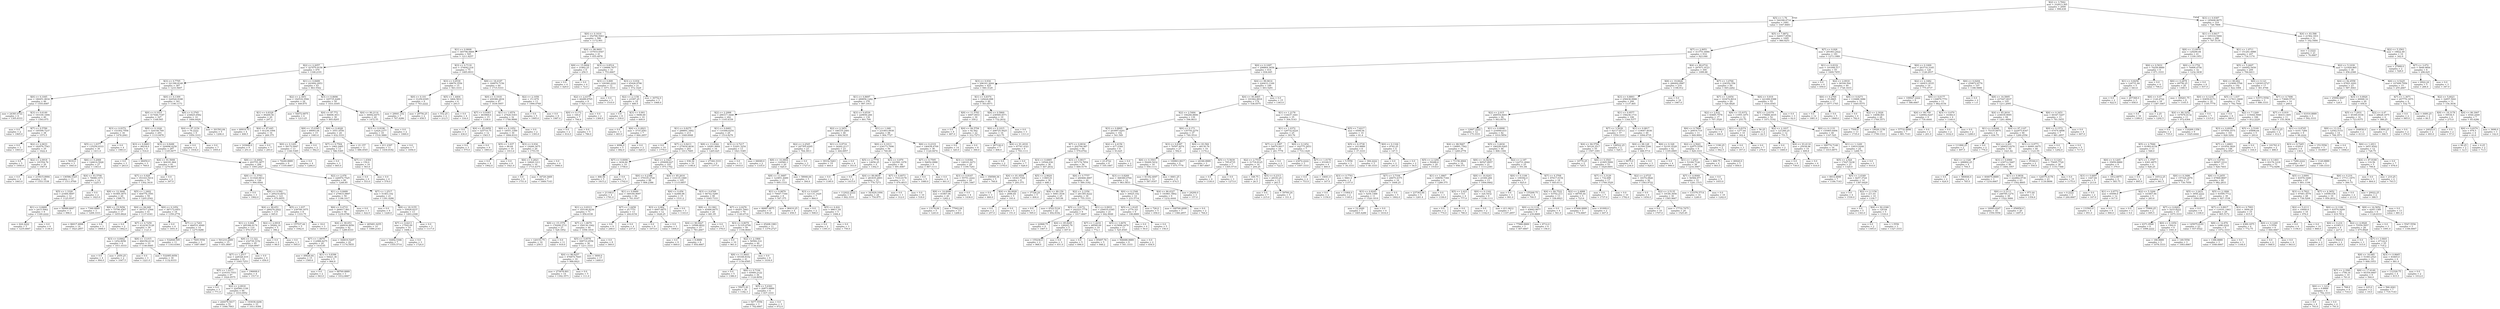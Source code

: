 digraph Tree {
node [shape=box] ;
0 [label="X[2] <= 3.7842\nmse = 332813.365\nsamples = 2000\nvalue = 996.638"] ;
1 [label="X[5] <= 1.76\nmse = 344306.0716\nsamples = 1681\nvalue = 1047.8483"] ;
0 -> 1 [labeldistance=2.5, labelangle=45, headlabel="True"] ;
2 [label="X[0] <= 0.1616\nmse = 352790.5943\nsamples = 586\nvalue = 1172.901"] ;
1 -> 2 ;
3 [label="X[1] <= 0.9008\nmse = 345796.0669\nsamples = 545\nvalue = 1211.8257"] ;
2 -> 3 ;
4 [label="X[2] <= 2.2057\nmse = 327470.9158\nsamples = 470\nvalue = 1168.2191"] ;
3 -> 4 ;
5 [label="X[3] <= 0.7795\nmse = 321390.8148\nsamples = 387\nvalue = 1233.5607"] ;
4 -> 5 ;
6 [label="X[0] <= 0.1045\nmse = 180451.8034\nsamples = 46\nvalue = 1555.6087"] ;
5 -> 6 ;
7 [label="mse = 24383.4722\nsamples = 6\nvalue = 1305.8333"] ;
6 -> 7 ;
8 [label="X[3] <= 0.6149\nmse = 193100.1694\nsamples = 40\nvalue = 1593.075"] ;
6 -> 8 ;
9 [label="mse = 0.0\nsamples = 2\nvalue = 1965.0"] ;
8 -> 9 ;
10 [label="X[7] <= 0.5789\nmse = 195599.7237\nsamples = 38\nvalue = 1573.5"] ;
8 -> 10 ;
11 [label="mse = 0.0\nsamples = 3\nvalue = 1003.0"] ;
10 -> 11 ;
12 [label="X[2] <= 2.0633\nmse = 182076.7543\nsamples = 35\nvalue = 1622.4"] ;
10 -> 12 ;
13 [label="mse = 0.0\nsamples = 5\nvalue = 1950.0"] ;
12 -> 13 ;
14 [label="X[2] <= 2.0918\nmse = 191554.76\nsamples = 30\nvalue = 1567.8"] ;
12 -> 14 ;
15 [label="mse = 0.0\nsamples = 4\nvalue = 1663.0"] ;
14 -> 15 ;
16 [label="mse = 219415.8994\nsamples = 26\nvalue = 1553.1538"] ;
14 -> 16 ;
17 [label="X[0] <= 0.1309\nmse = 324524.9188\nsamples = 341\nvalue = 1190.1173"] ;
5 -> 17 ;
18 [label="X[0] <= 0.1015\nmse = 317446.7187\nsamples = 327\nvalue = 1168.945"] ;
17 -> 18 ;
19 [label="X[3] <= 0.9372\nmse = 153302.7958\nsamples = 34\nvalue = 1478.2941"] ;
18 -> 19 ;
20 [label="X[5] <= 1.0377\nmse = 135250.9333\nsamples = 30\nvalue = 1411.0"] ;
19 -> 20 ;
21 [label="mse = 5618.0\nsamples = 3\nvalue = 1843.0"] ;
20 -> 21 ;
22 [label="X[6] <= 0.2068\nmse = 126614.5926\nsamples = 27\nvalue = 1363.0"] ;
20 -> 22 ;
23 [label="mse = 136586.5325\nsamples = 13\nvalue = 1511.0769"] ;
22 -> 23 ;
24 [label="X[4] <= 93.5706\nmse = 78088.1071\nsamples = 14\nvalue = 1225.5"] ;
22 -> 24 ;
25 [label="X[5] <= 1.3328\nmse = 21684.9097\nsamples = 12\nvalue = 1125.9167"] ;
24 -> 25 ;
26 [label="X[1] <= 0.8489\nmse = 2415.5062\nsamples = 9\nvalue = 1169.2222"] ;
25 -> 26 ;
27 [label="mse = 624.2222\nsamples = 3\nvalue = 1235.6667"] ;
26 -> 27 ;
28 [label="mse = 0.0\nsamples = 6\nvalue = 1136.0"] ;
26 -> 28 ;
29 [label="mse = 56988.6667\nsamples = 3\nvalue = 996.0"] ;
25 -> 29 ;
30 [label="mse = 0.0\nsamples = 2\nvalue = 1823.0"] ;
24 -> 30 ;
31 [label="mse = 0.0\nsamples = 4\nvalue = 1983.0"] ;
19 -> 31 ;
32 [label="X[0] <= 0.1026\nmse = 324100.769\nsamples = 293\nvalue = 1133.0478"] ;
18 -> 32 ;
33 [label="X[3] <= 0.8483\nmse = 98234.0\nsamples = 6\nvalue = 516.0"] ;
32 -> 33 ;
34 [label="mse = 0.0\nsamples = 3\nvalue = 263.0"] ;
33 -> 34 ;
35 [label="mse = 68450.0\nsamples = 3\nvalue = 769.0"] ;
33 -> 35 ;
36 [label="X[3] <= 0.9288\nmse = 320696.4258\nsamples = 287\nvalue = 1145.9477"] ;
32 -> 36 ;
37 [label="X[4] <= 91.5008\nmse = 364181.864\nsamples = 81\nvalue = 1279.9877"] ;
36 -> 37 ;
38 [label="X[7] <= 0.928\nmse = 353163.5414\nsamples = 79\nvalue = 1302.3418"] ;
37 -> 38 ;
39 [label="X[8] <= 12.3646\nmse = 91069.3875\nsamples = 20\nvalue = 1588.75"] ;
38 -> 39 ;
40 [label="mse = 7360.8889\nsamples = 3\nvalue = 1208.3333"] ;
39 -> 40 ;
41 [label="X[8] <= 15.5056\nmse = 75796.4567\nsamples = 17\nvalue = 1655.8824"] ;
39 -> 41 ;
42 [label="mse = 86017.4898\nsamples = 14\nvalue = 1623.2857"] ;
41 -> 42 ;
43 [label="mse = 0.0\nsamples = 3\nvalue = 1808.0"] ;
41 -> 43 ;
44 [label="X[5] <= 1.2402\nmse = 404776.3591\nsamples = 59\nvalue = 1205.2542"] ;
38 -> 44 ;
45 [label="X[4] <= 84.049\nmse = 397517.2564\nsamples = 41\nvalue = 1137.6341"] ;
44 -> 45 ;
46 [label="mse = 0.0\nsamples = 2\nvalue = 1462.0"] ;
45 -> 46 ;
47 [label="X[7] <= 4.7259\nmse = 412230.5128\nsamples = 39\nvalue = 1121.0"] ;
45 -> 47 ;
48 [label="X[3] <= 0.8462\nmse = 1452.8056\nsamples = 6\nvalue = 1011.8333"] ;
47 -> 48 ;
49 [label="mse = 0.0\nsamples = 4\nvalue = 994.0"] ;
48 -> 49 ;
50 [label="mse = 2450.25\nsamples = 2\nvalue = 1047.5"] ;
48 -> 50 ;
51 [label="X[8] <= 13.015\nmse = 484356.6134\nsamples = 33\nvalue = 1140.8485"] ;
47 -> 51 ;
52 [label="mse = 0.0\nsamples = 3\nvalue = 1221.0"] ;
51 -> 52 ;
53 [label="mse = 532085.6056\nsamples = 30\nvalue = 1132.8333"] ;
51 -> 53 ;
54 [label="X[0] <= 0.1052\nmse = 387172.6451\nsamples = 18\nvalue = 1359.2778"] ;
44 -> 54 ;
55 [label="mse = 0.0\nsamples = 4\nvalue = 1651.0"] ;
54 -> 55 ;
56 [label="X[7] <= 2.7263\nmse = 466531.4949\nsamples = 14\nvalue = 1275.9286"] ;
54 -> 56 ;
57 [label="mse = 532848.595\nsamples = 11\nvalue = 1163.6364"] ;
56 -> 57 ;
58 [label="mse = 7605.5556\nsamples = 3\nvalue = 1687.6667"] ;
56 -> 58 ;
59 [label="mse = 0.0\nsamples = 2\nvalue = 397.0"] ;
37 -> 59 ;
60 [label="X[8] <= 14.4062\nmse = 293755.3877\nsamples = 206\nvalue = 1093.2427"] ;
36 -> 60 ;
61 [label="X[8] <= 11.5783\nmse = 311020.9612\nsamples = 126\nvalue = 994.4444"] ;
60 -> 61 ;
62 [label="mse = 0.0\nsamples = 3\nvalue = 1962.0"] ;
61 -> 62 ;
63 [label="X[6] <= 0.582\nmse = 295216.6672\nsamples = 123\nvalue = 970.8455"] ;
61 -> 63 ;
64 [label="X[4] <= 90.653\nmse = 289276.2922\nsamples = 115\nvalue = 945.6"] ;
63 -> 64 ;
65 [label="X[1] <= 0.844\nmse = 285386.9174\nsamples = 110\nvalue = 970.5727"] ;
64 -> 65 ;
66 [label="mse = 501210.2489\nsamples = 15\nvalue = 651.8667"] ;
65 -> 66 ;
67 [label="X[8] <= 13.322\nmse = 232739.3152\nsamples = 95\nvalue = 1020.8947"] ;
65 -> 67 ;
68 [label="X[7] <= 1.2517\nmse = 228326.419\nsamples = 91\nvalue = 1045.7253"] ;
67 -> 68 ;
69 [label="X[5] <= 1.0377\nmse = 219103.7553\nsamples = 87\nvalue = 1024.0575"] ;
68 -> 69 ;
70 [label="mse = 0.0\nsamples = 3\nvalue = 771.0"] ;
69 -> 70 ;
71 [label="X[2] <= 2.0918\nmse = 224560.1338\nsamples = 84\nvalue = 1033.0952"] ;
69 -> 71 ;
72 [label="mse = 244479.5417\nsamples = 51\nvalue = 1046.7843"] ;
71 -> 72 ;
73 [label="mse = 193038.4206\nsamples = 33\nvalue = 1011.9394"] ;
71 -> 73 ;
74 [label="mse = 196608.0\nsamples = 4\nvalue = 1517.0"] ;
68 -> 74 ;
75 [label="mse = 0.0\nsamples = 4\nvalue = 456.0"] ;
67 -> 75 ;
76 [label="X[2] <= 2.0918\nmse = 59282.16\nsamples = 5\nvalue = 396.2"] ;
64 -> 76 ;
77 [label="mse = 0.0\nsamples = 2\nvalue = 98.0"] ;
76 -> 77 ;
78 [label="mse = 0.0\nsamples = 3\nvalue = 595.0"] ;
76 -> 78 ;
79 [label="X[5] <= 1.037\nmse = 239748.1875\nsamples = 8\nvalue = 1333.75"] ;
63 -> 79 ;
80 [label="mse = 157537.44\nsamples = 5\nvalue = 1042.6"] ;
79 -> 80 ;
81 [label="mse = 18.0\nsamples = 3\nvalue = 1819.0"] ;
79 -> 81 ;
82 [label="X[2] <= 2.078\nmse = 226974.7525\nsamples = 80\nvalue = 1248.85"] ;
60 -> 82 ;
83 [label="X[1] <= 0.8489\nmse = 279633.9897\nsamples = 59\nvalue = 1198.1017"] ;
82 -> 83 ;
84 [label="X[6] <= 0.4733\nmse = 260617.861\nsamples = 56\nvalue = 1239.6786"] ;
83 -> 84 ;
85 [label="X[4] <= 90.653\nmse = 248934.8056\nsamples = 42\nvalue = 1289.8333"] ;
84 -> 85 ;
86 [label="X[7] <= 1.8679\nmse = 112988.6275\nsamples = 20\nvalue = 1416.65"] ;
85 -> 86 ;
87 [label="mse = 49624.64\nsamples = 15\nvalue = 1560.6"] ;
86 -> 87 ;
88 [label="X[1] <= 0.8396\nmse = 54421.36\nsamples = 5\nvalue = 984.8"] ;
86 -> 88 ;
89 [label="mse = 0.0\nsamples = 2\nvalue = 943.0"] ;
88 -> 89 ;
90 [label="mse = 88760.8889\nsamples = 3\nvalue = 1012.6667"] ;
88 -> 90 ;
91 [label="mse = 344610.5207\nsamples = 22\nvalue = 1174.5455"] ;
85 -> 91 ;
92 [label="mse = 265481.0255\nsamples = 14\nvalue = 1089.2143"] ;
84 -> 92 ;
93 [label="mse = 0.0\nsamples = 3\nvalue = 422.0"] ;
83 -> 93 ;
94 [label="X[7] <= 1.2517\nmse = 51463.102\nsamples = 21\nvalue = 1391.4286"] ;
82 -> 94 ;
95 [label="mse = 0.0\nsamples = 8\nvalue = 1226.0"] ;
94 -> 95 ;
96 [label="X[8] <= 18.3155\nmse = 55928.0237\nsamples = 13\nvalue = 1493.2308"] ;
94 -> 96 ;
97 [label="X[7] <= 4.6213\nmse = 17502.09\nsamples = 10\nvalue = 1606.1"] ;
96 -> 97 ;
98 [label="mse = 16492.5306\nsamples = 7\nvalue = 1555.5714"] ;
97 -> 98 ;
99 [label="mse = 0.0\nsamples = 3\nvalue = 1724.0"] ;
97 -> 99 ;
100 [label="mse = 0.0\nsamples = 3\nvalue = 1117.0"] ;
96 -> 100 ;
101 [label="X[6] <= 0.3765\nmse = 234825.6582\nsamples = 14\nvalue = 1684.6429"] ;
17 -> 101 ;
102 [label="X[4] <= 87.3154\nmse = 76.2222\nsamples = 9\nvalue = 1950.3333"] ;
101 -> 102 ;
103 [label="mse = 0.0\nsamples = 2\nvalue = 1934.0"] ;
102 -> 103 ;
104 [label="mse = 0.0\nsamples = 7\nvalue = 1955.0"] ;
102 -> 104 ;
105 [label="mse = 301593.84\nsamples = 5\nvalue = 1206.4"] ;
101 -> 105 ;
106 [label="X[1] <= 0.8489\nmse = 243092.2953\nsamples = 83\nvalue = 863.5542"] ;
4 -> 106 ;
107 [label="X[2] <= 2.3451\nmse = 192518.3594\nsamples = 24\nvalue = 449.875"] ;
106 -> 107 ;
108 [label="X[1] <= 0.8328\nmse = 80269.56\nsamples = 20\nvalue = 297.2"] ;
107 -> 108 ;
109 [label="mse = 60918.75\nsamples = 4\nvalue = 408.5"] ;
108 -> 109 ;
110 [label="X[4] <= 87.645\nmse = 81236.1094\nsamples = 16\nvalue = 269.375"] ;
108 -> 110 ;
111 [label="mse = 143648.0\nsamples = 9\nvalue = 251.0"] ;
110 -> 111 ;
112 [label="mse = 0.0\nsamples = 7\nvalue = 293.0"] ;
110 -> 112 ;
113 [label="mse = 54472.6875\nsamples = 4\nvalue = 1213.25"] ;
107 -> 113 ;
114 [label="X[3] <= 0.8696\nmse = 165735.4289\nsamples = 59\nvalue = 1031.8305"] ;
106 -> 114 ;
115 [label="X[4] <= 87.772\nmse = 84608.3011\nsamples = 39\nvalue = 805.8205"] ;
114 -> 115 ;
116 [label="X[8] <= 15.0385\nmse = 89093.04\nsamples = 15\nvalue = 1083.4"] ;
115 -> 116 ;
117 [label="X[0] <= 0.1291\nmse = 58172.0947\nsamples = 13\nvalue = 1160.5385"] ;
116 -> 117 ;
118 [label="mse = 74240.8889\nsamples = 9\nvalue = 1105.6667"] ;
117 -> 118 ;
119 [label="mse = 0.0\nsamples = 4\nvalue = 1284.0"] ;
117 -> 119 ;
120 [label="mse = 0.0\nsamples = 2\nvalue = 582.0"] ;
116 -> 120 ;
121 [label="X[6] <= 0.4028\nmse = 3551.0556\nsamples = 24\nvalue = 632.3333"] ;
115 -> 121 ;
122 [label="X[7] <= 0.7504\nmse = 1962.2485\nsamples = 13\nvalue = 586.5385"] ;
121 -> 122 ;
123 [label="mse = 0.0\nsamples = 3\nvalue = 665.0"] ;
122 -> 123 ;
124 [label="X[7] <= 1.4304\nmse = 150.0\nsamples = 10\nvalue = 563.0"] ;
122 -> 124 ;
125 [label="mse = 0.0\nsamples = 6\nvalue = 553.0"] ;
124 -> 125 ;
126 [label="mse = 0.0\nsamples = 4\nvalue = 578.0"] ;
124 -> 126 ;
127 [label="mse = 21.157\nsamples = 11\nvalue = 686.4545"] ;
121 -> 127 ;
128 [label="X[4] <= 90.2114\nmse = 30092.6475\nsamples = 20\nvalue = 1472.55"] ;
114 -> 128 ;
129 [label="X[3] <= 0.9196\nmse = 12424.2377\nsamples = 18\nvalue = 1518.3889"] ;
128 -> 129 ;
130 [label="mse = 611.2397\nsamples = 11\nvalue = 1430.8182"] ;
129 -> 130 ;
131 [label="mse = 0.0\nsamples = 7\nvalue = 1656.0"] ;
129 -> 131 ;
132 [label="mse = 0.0\nsamples = 2\nvalue = 1060.0"] ;
128 -> 132 ;
133 [label="X[3] <= 0.7118\nmse = 374042.218\nsamples = 75\nvalue = 1485.0933"] ;
3 -> 133 ;
134 [label="X[3] <= 0.6539\nmse = 68676.3556\nsamples = 15\nvalue = 563.3333"] ;
133 -> 134 ;
135 [label="X[0] <= 0.101\nmse = 31250.8395\nsamples = 9\nvalue = 743.2222"] ;
134 -> 135 ;
136 [label="mse = 29041.102\nsamples = 7\nvalue = 767.4286"] ;
135 -> 136 ;
137 [label="mse = 29756.25\nsamples = 2\nvalue = 658.5"] ;
135 -> 137 ;
138 [label="X[5] <= 1.4404\nmse = 3464.5833\nsamples = 6\nvalue = 293.5"] ;
134 -> 138 ;
139 [label="mse = 552.25\nsamples = 2\nvalue = 212.5"] ;
138 -> 139 ;
140 [label="mse = 0.0\nsamples = 4\nvalue = 334.0"] ;
138 -> 140 ;
141 [label="X[8] <= 18.4187\nmse = 184870.7156\nsamples = 60\nvalue = 1715.5333"] ;
133 -> 141 ;
142 [label="X[0] <= 0.1018\nmse = 209386.2834\nsamples = 47\nvalue = 1639.5957"] ;
141 -> 142 ;
143 [label="X[7] <= 0.9383\nmse = 463969.6\nsamples = 15\nvalue = 1338.0"] ;
142 -> 143 ;
144 [label="mse = 0.0\nsamples = 3\nvalue = 436.0"] ;
143 -> 144 ;
145 [label="X[4] <= 85.0959\nmse = 325710.75\nsamples = 12\nvalue = 1563.5"] ;
143 -> 145 ;
146 [label="mse = 0.0\nsamples = 3\nvalue = 575.0"] ;
145 -> 146 ;
147 [label="mse = 0.0\nsamples = 9\nvalue = 1893.0"] ;
145 -> 147 ;
148 [label="X[1] <= 1.0574\nmse = 27426.5303\nsamples = 32\nvalue = 1780.9688"] ;
142 -> 148 ;
149 [label="X[0] <= 0.1052\nmse = 18551.3389\nsamples = 30\nvalue = 1806.8333"] ;
148 -> 149 ;
150 [label="X[5] <= 1.037\nmse = 86.64\nsamples = 10\nvalue = 1913.4"] ;
149 -> 150 ;
151 [label="mse = 0.0\nsamples = 4\nvalue = 1902.0"] ;
150 -> 151 ;
152 [label="mse = 0.0\nsamples = 6\nvalue = 1921.0"] ;
150 -> 152 ;
153 [label="X[3] <= 0.934\nmse = 19266.3475\nsamples = 20\nvalue = 1753.55"] ;
149 -> 153 ;
154 [label="X[6] <= 0.2823\nmse = 16820.1211\nsamples = 16\nvalue = 1715.4375"] ;
153 -> 154 ;
155 [label="mse = 0.0\nsamples = 9\nvalue = 1751.0"] ;
154 -> 155 ;
156 [label="mse = 34729.3469\nsamples = 7\nvalue = 1669.7143"] ;
154 -> 156 ;
157 [label="mse = 0.0\nsamples = 4\nvalue = 1906.0"] ;
153 -> 157 ;
158 [label="mse = 0.0\nsamples = 2\nvalue = 1393.0"] ;
148 -> 158 ;
159 [label="X[2] <= 2.1056\nmse = 15.1479\nsamples = 13\nvalue = 1990.0769"] ;
141 -> 159 ;
160 [label="mse = 0.0\nsamples = 5\nvalue = 1995.0"] ;
159 -> 160 ;
161 [label="mse = 0.0\nsamples = 8\nvalue = 1987.0"] ;
159 -> 161 ;
162 [label="X[4] <= 86.9691\nmse = 157910.0547\nsamples = 41\nvalue = 655.4878"] ;
2 -> 162 ;
163 [label="X[8] <= 15.9494\nmse = 31862.25\nsamples = 8\nvalue = 250.5"] ;
162 -> 163 ;
164 [label="mse = 0.0\nsamples = 4\nvalue = 429.0"] ;
163 -> 164 ;
165 [label="mse = 0.0\nsamples = 4\nvalue = 72.0"] ;
163 -> 165 ;
166 [label="X[3] <= 0.8514\nmse = 139066.7677\nsamples = 33\nvalue = 753.6667"] ;
162 -> 166 ;
167 [label="X[3] <= 0.809\nmse = 109360.2222\nsamples = 12\nvalue = 1071.3333"] ;
166 -> 167 ;
168 [label="X[2] <= 2.4375\nmse = 60289.8765\nsamples = 9\nvalue = 925.1111"] ;
167 -> 168 ;
169 [label="X[0] <= 0.172\nmse = 160.0\nsamples = 7\nvalue = 794.0"] ;
168 -> 169 ;
170 [label="mse = 0.0\nsamples = 2\nvalue = 814.0"] ;
169 -> 170 ;
171 [label="mse = 0.0\nsamples = 5\nvalue = 786.0"] ;
169 -> 171 ;
172 [label="mse = 0.0\nsamples = 2\nvalue = 1384.0"] ;
168 -> 172 ;
173 [label="mse = 0.0\nsamples = 3\nvalue = 1510.0"] ;
167 -> 173 ;
174 [label="X[3] <= 0.934\nmse = 65426.9796\nsamples = 21\nvalue = 572.1429"] ;
166 -> 174 ;
175 [label="X[2] <= 2.1156\nmse = 23397.25\nsamples = 18\nvalue = 489.5"] ;
174 -> 175 ;
176 [label="mse = 0.0\nsamples = 8\nvalue = 339.0"] ;
175 -> 176 ;
177 [label="X[3] <= 0.901\nmse = 9498.69\nsamples = 10\nvalue = 609.9"] ;
175 -> 177 ;
178 [label="mse = 0.0\nsamples = 3\nvalue = 483.0"] ;
177 -> 178 ;
179 [label="X[6] <= 0.2823\nmse = 3710.2041\nsamples = 7\nvalue = 664.2857"] ;
177 -> 179 ;
180 [label="mse = 4096.0\nsamples = 5\nvalue = 682.0"] ;
179 -> 180 ;
181 [label="mse = 0.0\nsamples = 2\nvalue = 620.0"] ;
179 -> 181 ;
182 [label="mse = 30752.0\nsamples = 3\nvalue = 1068.0"] ;
174 -> 182 ;
183 [label="X[5] <= 7.8872\nmse = 326917.8556\nsamples = 1095\nvalue = 980.9251"] ;
1 -> 183 ;
184 [label="X[7] <= 2.9051\nmse = 313751.6084\nsamples = 914\nvalue = 923.046"] ;
183 -> 184 ;
185 [label="X[0] <= 0.1097\nmse = 298864.3658\nsamples = 614\nvalue = 836.645"] ;
184 -> 185 ;
186 [label="X[3] <= 0.934\nmse = 296161.2644\nsamples = 425\nvalue = 940.3129"] ;
185 -> 186 ;
187 [label="X[1] <= 0.8697\nmse = 289856.1282\nsamples = 376\nvalue = 997.1915"] ;
186 -> 187 ;
188 [label="X[2] <= 2.2998\nmse = 290317.3448\nsamples = 242\nvalue = 1105.4339"] ;
187 -> 188 ;
189 [label="X[1] <= 0.8275\nmse = 288891.3482\nsamples = 213\nvalue = 1049.6948"] ;
188 -> 189 ;
190 [label="mse = 0.0\nsamples = 10\nvalue = 1779.0"] ;
189 -> 190 ;
191 [label="X[7] <= 0.9213\nmse = 275630.4636\nsamples = 203\nvalue = 1013.7685"] ;
189 -> 191 ;
192 [label="X[7] <= 0.6006\nmse = 3436.84\nsamples = 10\nvalue = 1758.6"] ;
191 -> 192 ;
193 [label="mse = 466.56\nsamples = 5\nvalue = 1815.2"] ;
192 -> 193 ;
194 [label="mse = 0.0\nsamples = 5\nvalue = 1702.0"] ;
192 -> 194 ;
195 [label="X[2] <= 2.1423\nmse = 259499.627\nsamples = 193\nvalue = 975.1762"] ;
191 -> 195 ;
196 [label="X[6] <= 0.2388\nmse = 379335.2726\nsamples = 88\nvalue = 808.2386"] ;
195 -> 196 ;
197 [label="mse = 21168.0\nsamples = 4\nvalue = 1781.0"] ;
196 -> 197 ;
198 [label="X[1] <= 0.8489\nmse = 349184.9097\nsamples = 84\nvalue = 761.9167"] ;
196 -> 198 ;
199 [label="X[1] <= 0.8313\nmse = 355146.8236\nsamples = 71\nvalue = 856.6338"] ;
198 -> 199 ;
200 [label="X[8] <= 15.1576\nmse = 176208.3731\nsamples = 27\nvalue = 528.1852"] ;
199 -> 200 ;
201 [label="mse = 120153.75\nsamples = 16\nvalue = 259.5"] ;
200 -> 201 ;
202 [label="mse = 0.0\nsamples = 11\nvalue = 919.0"] ;
200 -> 202 ;
203 [label="X[7] <= 1.8679\nmse = 358130.1942\nsamples = 44\nvalue = 1058.1818"] ;
199 -> 203 ;
204 [label="X[5] <= 5.8578\nmse = 308710.0556\nsamples = 36\nvalue = 1211.3333"] ;
203 -> 204 ;
205 [label="X[4] <= 86.6257\nmse = 476874.7645\nsamples = 19\nvalue = 988.8421"] ;
204 -> 205 ;
206 [label="mse = 273678.801\nsamples = 14\nvalue = 1302.3571"] ;
205 -> 206 ;
207 [label="mse = 0.0\nsamples = 5\nvalue = 111.0"] ;
205 -> 207 ;
208 [label="mse = 3600.0\nsamples = 17\nvalue = 1460.0"] ;
204 -> 208 ;
209 [label="mse = 0.0\nsamples = 8\nvalue = 369.0"] ;
203 -> 209 ;
210 [label="X[7] <= 1.6458\nmse = 25.7751\nsamples = 13\nvalue = 244.6154"] ;
198 -> 210 ;
211 [label="mse = 0.0\nsamples = 9\nvalue = 248.0"] ;
210 -> 211 ;
212 [label="mse = 0.0\nsamples = 4\nvalue = 237.0"] ;
210 -> 212 ;
213 [label="X[4] <= 85.2616\nmse = 116135.1069\nsamples = 105\nvalue = 1115.0857"] ;
195 -> 213 ;
214 [label="X[6] <= 0.456\nmse = 42480.96\nsamples = 15\nvalue = 1531.2"] ;
213 -> 214 ;
215 [label="X[3] <= 0.802\nmse = 6007.6875\nsamples = 12\nvalue = 1628.25"] ;
214 -> 215 ;
216 [label="mse = 0.0\nsamples = 9\nvalue = 1673.0"] ;
215 -> 216 ;
217 [label="mse = 0.0\nsamples = 3\nvalue = 1494.0"] ;
215 -> 217 ;
218 [label="mse = 0.0\nsamples = 3\nvalue = 1143.0"] ;
214 -> 218 ;
219 [label="X[3] <= 0.6769\nmse = 94742.5289\nsamples = 90\nvalue = 1045.7333"] ;
213 -> 219 ;
220 [label="X[8] <= 19.1961\nmse = 45486.8475\nsamples = 20\nvalue = 681.95"] ;
219 -> 220 ;
221 [label="X[4] <= 90.0427\nmse = 19588.8622\nsamples = 15\nvalue = 783.2667"] ;
220 -> 221 ;
222 [label="mse = 0.0\nsamples = 9\nvalue = 669.0"] ;
221 -> 222 ;
223 [label="mse = 8.8889\nsamples = 6\nvalue = 954.6667"] ;
221 -> 223 ;
224 [label="mse = 0.0\nsamples = 5\nvalue = 378.0"] ;
220 -> 224 ;
225 [label="X[7] <= 2.0276\nmse = 60201.5063\nsamples = 70\nvalue = 1149.6714"] ;
219 -> 225 ;
226 [label="X[3] <= 0.8079\nmse = 51335.8799\nsamples = 59\nvalue = 1106.8644"] ;
225 -> 226 ;
227 [label="mse = 0.0\nsamples = 10\nvalue = 961.0"] ;
226 -> 227 ;
228 [label="X[2] <= 2.1866\nmse = 56584.314\nsamples = 49\nvalue = 1136.6327"] ;
226 -> 228 ;
229 [label="X[8] <= 11.8443\nmse = 65168.8102\nsamples = 41\nvalue = 1156.6585"] ;
228 -> 229 ;
230 [label="mse = 0.0\nsamples = 5\nvalue = 1386.0"] ;
229 -> 230 ;
231 [label="X[6] <= 0.7194\nmse = 65900.2122\nsamples = 36\nvalue = 1124.8056"] ;
229 -> 231 ;
232 [label="mse = 55071.81\nsamples = 30\nvalue = 1182.3"] ;
231 -> 232 ;
233 [label="X[5] <= 5.4361\nmse = 20873.8889\nsamples = 6\nvalue = 837.3333"] ;
231 -> 233 ;
234 [label="mse = 5477.5556\nsamples = 3\nvalue = 702.6667"] ;
233 -> 234 ;
235 [label="mse = 0.0\nsamples = 3\nvalue = 972.0"] ;
233 -> 235 ;
236 [label="mse = 0.0\nsamples = 8\nvalue = 1034.0"] ;
228 -> 236 ;
237 [label="mse = 45208.1983\nsamples = 11\nvalue = 1379.2727"] ;
225 -> 237 ;
238 [label="X[1] <= 0.8483\nmse = 110368.6254\nsamples = 29\nvalue = 1514.8276"] ;
188 -> 238 ;
239 [label="X[8] <= 13.0342\nmse = 18281.9844\nsamples = 16\nvalue = 1265.625"] ;
238 -> 239 ;
240 [label="mse = 936.36\nsamples = 10\nvalue = 1198.8"] ;
239 -> 240 ;
241 [label="mse = 27344.3333\nsamples = 6\nvalue = 1377.0"] ;
239 -> 241 ;
242 [label="X[3] <= 0.7217\nmse = 53201.3254\nsamples = 13\nvalue = 1821.5385"] ;
238 -> 242 ;
243 [label="mse = 0.0\nsamples = 11\nvalue = 1910.0"] ;
242 -> 243 ;
244 [label="mse = 66049.0\nsamples = 2\nvalue = 1335.0"] ;
242 -> 244 ;
245 [label="X[3] <= 0.6539\nmse = 229650.266\nsamples = 134\nvalue = 801.709"] ;
187 -> 245 ;
246 [label="X[2] <= 2.3451\nmse = 166335.2481\nsamples = 46\nvalue = 604.5435"] ;
245 -> 246 ;
247 [label="X[2] <= 2.2545\nmse = 247305.6295\nsamples = 23\nvalue = 764.3913"] ;
246 -> 247 ;
248 [label="X[8] <= 16.0804\nmse = 124560.3\nsamples = 20\nvalue = 620.0"] ;
247 -> 248 ;
249 [label="X[8] <= 11.9487\nmse = 123851.4489\nsamples = 15\nvalue = 695.1333"] ;
248 -> 249 ;
250 [label="X[1] <= 0.9879\nmse = 79447.7344\nsamples = 8\nvalue = 547.375"] ;
249 -> 250 ;
251 [label="mse = 46687.6875\nsamples = 4\nvalue = 636.25"] ;
250 -> 251 ;
252 [label="mse = 96410.25\nsamples = 4\nvalue = 458.5"] ;
250 -> 252 ;
253 [label="X[3] <= 0.6297\nmse = 121131.1429\nsamples = 7\nvalue = 864.0"] ;
249 -> 253 ;
254 [label="mse = 0.0\nsamples = 2\nvalue = 508.0"] ;
253 -> 254 ;
255 [label="X[5] <= 4.422\nmse = 98611.44\nsamples = 5\nvalue = 1006.4"] ;
253 -> 255 ;
256 [label="mse = 0.0\nsamples = 2\nvalue = 1391.0"] ;
255 -> 256 ;
257 [label="mse = 0.0\nsamples = 3\nvalue = 750.0"] ;
255 -> 257 ;
258 [label="mse = 58946.64\nsamples = 5\nvalue = 394.6"] ;
248 -> 258 ;
259 [label="mse = 0.0\nsamples = 3\nvalue = 1727.0"] ;
247 -> 259 ;
260 [label="X[1] <= 0.9716\nmse = 34262.2117\nsamples = 23\nvalue = 444.6957"] ;
246 -> 260 ;
261 [label="mse = 39332.5263\nsamples = 19\nvalue = 464.0"] ;
260 -> 261 ;
262 [label="mse = 0.0\nsamples = 4\nvalue = 353.0"] ;
260 -> 262 ;
263 [label="X[1] <= 1.048\nmse = 231803.9938\nsamples = 88\nvalue = 904.7727"] ;
245 -> 263 ;
264 [label="X[0] <= 0.1013\nmse = 234173.7696\nsamples = 50\nvalue = 740.48"] ;
263 -> 264 ;
265 [label="X[5] <= 2.7778\nmse = 12656.25\nsamples = 4\nvalue = 1302.5"] ;
264 -> 265 ;
266 [label="mse = 0.0\nsamples = 2\nvalue = 1190.0"] ;
265 -> 266 ;
267 [label="mse = 0.0\nsamples = 2\nvalue = 1415.0"] ;
265 -> 267 ;
268 [label="X[3] <= 0.879\nmse = 223581.1078\nsamples = 46\nvalue = 691.6087"] ;
264 -> 268 ;
269 [label="X[4] <= 89.9839\nmse = 281835.2893\nsamples = 33\nvalue = 778.7273"] ;
268 -> 269 ;
270 [label="mse = 112022.2222\nsamples = 9\nvalue = 842.3333"] ;
269 -> 270 ;
271 [label="mse = 343429.1094\nsamples = 24\nvalue = 754.875"] ;
269 -> 271 ;
272 [label="X[7] <= 0.6073\nmse = 7533.0178\nsamples = 13\nvalue = 470.4615"] ;
268 -> 272 ;
273 [label="mse = 0.0\nsamples = 3\nvalue = 312.0"] ;
272 -> 273 ;
274 [label="mse = 0.0\nsamples = 10\nvalue = 518.0"] ;
272 -> 274 ;
275 [label="X[6] <= 0.2319\nmse = 146438.4709\nsamples = 38\nvalue = 1120.9474"] ;
263 -> 275 ;
276 [label="X[7] <= 0.7595\nmse = 56652.0988\nsamples = 9\nvalue = 867.1111"] ;
275 -> 276 ;
277 [label="mse = 0.0\nsamples = 5\nvalue = 1080.0"] ;
276 -> 277 ;
278 [label="mse = 0.0\nsamples = 4\nvalue = 601.0"] ;
276 -> 278 ;
279 [label="X[3] <= 0.8384\nmse = 148101.0273\nsamples = 29\nvalue = 1199.7241"] ;
275 -> 279 ;
280 [label="X[3] <= 0.8167\nmse = 55751.2222\nsamples = 24\nvalue = 1291.1667"] ;
279 -> 280 ;
281 [label="X[8] <= 14.0006\nmse = 61867.06\nsamples = 20\nvalue = 1262.2"] ;
280 -> 281 ;
282 [label="mse = 13179.04\nsamples = 5\nvalue = 1243.6"] ;
281 -> 282 ;
283 [label="mse = 77942.64\nsamples = 15\nvalue = 1268.4"] ;
281 -> 283 ;
284 [label="mse = 0.0\nsamples = 4\nvalue = 1436.0"] ;
280 -> 284 ;
285 [label="mse = 358589.36\nsamples = 5\nvalue = 760.8"] ;
279 -> 285 ;
286 [label="X[1] <= 0.8374\nmse = 129224.898\nsamples = 49\nvalue = 503.8571"] ;
186 -> 286 ;
287 [label="X[8] <= 11.5783\nmse = 6007.0933\nsamples = 30\nvalue = 359.2"] ;
286 -> 287 ;
288 [label="mse = 0.0\nsamples = 8\nvalue = 487.0"] ;
287 -> 288 ;
289 [label="X[4] <= 84.5794\nmse = 92.562\nsamples = 22\nvalue = 312.7273"] ;
287 -> 289 ;
290 [label="mse = 0.0\nsamples = 14\nvalue = 320.0"] ;
289 -> 290 ;
291 [label="mse = 0.0\nsamples = 8\nvalue = 300.0"] ;
289 -> 291 ;
292 [label="X[6] <= 0.5869\nmse = 238569.4571\nsamples = 19\nvalue = 732.2632"] ;
286 -> 292 ;
293 [label="X[0] <= 0.1015\nmse = 208725.5625\nsamples = 16\nvalue = 623.75"] ;
292 -> 293 ;
294 [label="mse = 267126.0\nsamples = 7\nvalue = 406.0"] ;
293 -> 294 ;
295 [label="X[4] <= 91.2018\nmse = 97741.4321\nsamples = 9\nvalue = 793.1111"] ;
293 -> 295 ;
296 [label="mse = 0.0\nsamples = 2\nvalue = 1378.0"] ;
295 -> 296 ;
297 [label="mse = 0.0\nsamples = 7\nvalue = 626.0"] ;
295 -> 297 ;
298 [label="mse = 0.0\nsamples = 3\nvalue = 1311.0"] ;
292 -> 298 ;
299 [label="X[4] <= 99.9614\nmse = 226433.1169\nsamples = 189\nvalue = 603.5291"] ;
185 -> 299 ;
300 [label="X[4] <= 90.4465\nmse = 191942.8818\nsamples = 174\nvalue = 538.0575"] ;
299 -> 300 ;
301 [label="X[2] <= 2.5484\nmse = 194266.8806\nsamples = 139\nvalue = 596.8633"] ;
300 -> 301 ;
302 [label="X[3] <= 0.8805\nmse = 203997.6201\nsamples = 102\nvalue = 541.549"] ;
301 -> 302 ;
303 [label="X[7] <= 0.8034\nmse = 202794.987\nsamples = 94\nvalue = 579.6702"] ;
302 -> 303 ;
304 [label="X[3] <= 0.6885\nmse = 19544.036\nsamples = 38\nvalue = 447.2632"] ;
303 -> 304 ;
305 [label="X[4] <= 81.9554\nmse = 18343.7344\nsamples = 8\nvalue = 293.375"] ;
304 -> 305 ;
306 [label="mse = 0.0\nsamples = 3\nvalue = 460.0"] ;
305 -> 306 ;
307 [label="X[4] <= 84.0028\nmse = 2696.64\nsamples = 5\nvalue = 193.4"] ;
305 -> 307 ;
308 [label="mse = 0.0\nsamples = 2\nvalue = 257.0"] ;
307 -> 308 ;
309 [label="mse = 0.0\nsamples = 3\nvalue = 151.0"] ;
307 -> 309 ;
310 [label="X[5] <= 2.9024\nmse = 11865.01\nsamples = 30\nvalue = 488.3"] ;
304 -> 310 ;
311 [label="mse = 37326.24\nsamples = 5\nvalue = 404.4"] ;
310 -> 311 ;
312 [label="X[4] <= 89.159\nmse = 5083.3536\nsamples = 25\nvalue = 505.08"] ;
310 -> 312 ;
313 [label="mse = 8.0\nsamples = 3\nvalue = 595.0"] ;
312 -> 313 ;
314 [label="mse = 4522.5124\nsamples = 22\nvalue = 492.8182"] ;
312 -> 314 ;
315 [label="X[3] <= 0.8017\nmse = 307174.7854\nsamples = 56\nvalue = 669.5179"] ;
303 -> 315 ;
316 [label="X[6] <= 0.7757\nmse = 260466.4897\nsamples = 44\nvalue = 589.3182"] ;
315 -> 316 ;
317 [label="X[2] <= 2.3356\nmse = 281385.4222\nsamples = 30\nvalue = 755.3333"] ;
316 -> 317 ;
318 [label="X[5] <= 3.9172\nmse = 242223.7778\nsamples = 9\nvalue = 1017.6667"] ;
317 -> 318 ;
319 [label="mse = 22968.75\nsamples = 4\nvalue = 1467.5"] ;
318 -> 319 ;
320 [label="X[4] <= 85.8245\nmse = 126243.76\nsamples = 5\nvalue = 657.8"] ;
318 -> 320 ;
321 [label="mse = 155236.0\nsamples = 2\nvalue = 968.0"] ;
320 -> 321 ;
322 [label="mse = 0.0\nsamples = 3\nvalue = 451.0"] ;
320 -> 322 ;
323 [label="X[1] <= 0.9933\nmse = 256035.0385\nsamples = 21\nvalue = 642.9048"] ;
317 -> 323 ;
324 [label="X[7] <= 1.2216\nmse = 48540.09\nsamples = 10\nvalue = 772.1"] ;
323 -> 324 ;
325 [label="mse = 0.0\nsamples = 5\nvalue = 696.0"] ;
324 -> 325 ;
326 [label="mse = 85497.76\nsamples = 5\nvalue = 848.2"] ;
324 -> 326 ;
327 [label="X[5] <= 3.4676\nmse = 415698.2479\nsamples = 11\nvalue = 525.4545"] ;
323 -> 327 ;
328 [label="mse = 506688.8889\nsamples = 9\nvalue = 541.3333"] ;
327 -> 328 ;
329 [label="mse = 0.0\nsamples = 2\nvalue = 454.0"] ;
327 -> 329 ;
330 [label="X[0] <= 0.1548\nmse = 30025.102\nsamples = 14\nvalue = 233.5714"] ;
316 -> 330 ;
331 [label="X[5] <= 1.9145\nmse = 2774.321\nsamples = 9\nvalue = 108.8889"] ;
330 -> 331 ;
332 [label="mse = 0.0\nsamples = 4\nvalue = 50.0"] ;
331 -> 332 ;
333 [label="mse = 0.0\nsamples = 5\nvalue = 156.0"] ;
331 -> 333 ;
334 [label="mse = 726.0\nsamples = 5\nvalue = 458.0"] ;
330 -> 334 ;
335 [label="X[3] <= 0.8269\nmse = 368380.0764\nsamples = 12\nvalue = 963.5833"] ;
315 -> 335 ;
336 [label="X[4] <= 86.4327\nmse = 193961.5802\nsamples = 9\nvalue = 1232.4444"] ;
335 -> 336 ;
337 [label="mse = 168768.4898\nsamples = 7\nvalue = 1366.2857"] ;
336 -> 337 ;
338 [label="mse = 0.0\nsamples = 2\nvalue = 764.0"] ;
336 -> 338 ;
339 [label="mse = 24200.0\nsamples = 3\nvalue = 157.0"] ;
335 -> 339 ;
340 [label="X[2] <= 2.4156\nmse = 417.2344\nsamples = 8\nvalue = 93.625"] ;
302 -> 340 ;
341 [label="mse = 23.4722\nsamples = 6\nvalue = 105.1667"] ;
340 -> 341 ;
342 [label="mse = 0.0\nsamples = 2\nvalue = 59.0"] ;
340 -> 342 ;
343 [label="X[0] <= 0.173\nmse = 135754.2279\nsamples = 37\nvalue = 749.3514"] ;
301 -> 343 ;
344 [label="X[3] <= 0.8387\nmse = 76597.4074\nsamples = 27\nvalue = 592.0"] ;
343 -> 344 ;
345 [label="X[6] <= 0.3503\nmse = 59200.5432\nsamples = 18\nvalue = 550.1111"] ;
344 -> 345 ;
346 [label="mse = 81182.4097\nsamples = 12\nvalue = 587.9167"] ;
345 -> 346 ;
347 [label="mse = 6661.25\nsamples = 6\nvalue = 474.5"] ;
345 -> 347 ;
348 [label="mse = 100863.0617\nsamples = 9\nvalue = 675.7778"] ;
344 -> 348 ;
349 [label="X[4] <= 83.584\nmse = 48130.76\nsamples = 10\nvalue = 1174.2"] ;
343 -> 349 ;
350 [label="mse = 24346.8889\nsamples = 3\nvalue = 867.6667"] ;
349 -> 350 ;
351 [label="X[5] <= 5.5639\nmse = 795.6735\nsamples = 7\nvalue = 1305.5714"] ;
349 -> 351 ;
352 [label="mse = 0.0\nsamples = 4\nvalue = 1330.0"] ;
351 -> 352 ;
353 [label="mse = 0.0\nsamples = 3\nvalue = 1273.0"] ;
351 -> 353 ;
354 [label="X[1] <= 1.2178\nmse = 114437.1641\nsamples = 35\nvalue = 304.5143"] ;
300 -> 354 ;
355 [label="X[1] <= 1.0372\nmse = 129732.0224\nsamples = 25\nvalue = 393.76"] ;
354 -> 355 ;
356 [label="X[7] <= 2.3397\nmse = 54670.0617\nsamples = 18\nvalue = 261.7778"] ;
355 -> 356 ;
357 [label="X[2] <= 2.7519\nmse = 31718.8125\nsamples = 16\nvalue = 204.25"] ;
356 -> 357 ;
358 [label="mse = 168.75\nsamples = 4\nvalue = 26.5"] ;
357 -> 358 ;
359 [label="X[5] <= 6.2313\nmse = 28193.25\nsamples = 12\nvalue = 263.5"] ;
357 -> 359 ;
360 [label="mse = 0.0\nsamples = 7\nvalue = 215.0"] ;
359 -> 360 ;
361 [label="mse = 59760.24\nsamples = 5\nvalue = 331.4"] ;
359 -> 361 ;
362 [label="mse = 0.0\nsamples = 2\nvalue = 722.0"] ;
356 -> 362 ;
363 [label="X[0] <= 0.1452\nmse = 162775.2653\nsamples = 7\nvalue = 733.1429"] ;
355 -> 363 ;
364 [label="mse = 23472.2222\nsamples = 3\nvalue = 1097.3333"] ;
363 -> 364 ;
365 [label="X[7] <= 1.0178\nmse = 93169.5\nsamples = 4\nvalue = 460.0"] ;
363 -> 365 ;
366 [label="mse = 0.0\nsamples = 2\nvalue = 753.0"] ;
365 -> 366 ;
367 [label="mse = 14641.0\nsamples = 2\nvalue = 167.0"] ;
365 -> 367 ;
368 [label="X[5] <= 7.6217\nmse = 6508.04\nsamples = 10\nvalue = 81.4"] ;
354 -> 368 ;
369 [label="X[5] <= 6.3738\nmse = 163.8889\nsamples = 6\nvalue = 37.3333"] ;
368 -> 369 ;
370 [label="mse = 5.5556\nsamples = 3\nvalue = 34.3333"] ;
369 -> 370 ;
371 [label="mse = 304.2222\nsamples = 3\nvalue = 40.3333"] ;
369 -> 371 ;
372 [label="X[0] <= 0.1164\nmse = 8742.25\nsamples = 4\nvalue = 147.5"] ;
368 -> 372 ;
373 [label="mse = 0.0\nsamples = 2\nvalue = 241.0"] ;
372 -> 373 ;
374 [label="mse = 0.0\nsamples = 2\nvalue = 54.0"] ;
372 -> 374 ;
375 [label="mse = 0.0\nsamples = 15\nvalue = 1363.0"] ;
299 -> 375 ;
376 [label="X[4] <= 89.6732\nmse = 297671.9123\nsamples = 300\nvalue = 1099.88"] ;
184 -> 376 ;
377 [label="X[8] <= 19.8426\nmse = 286492.0987\nsamples = 216\nvalue = 1198.912"] ;
376 -> 377 ;
378 [label="X[3] <= 0.8893\nmse = 258438.9988\nsamples = 200\nvalue = 1137.465"] ;
377 -> 378 ;
379 [label="X[2] <= 2.015\nmse = 268554.8493\nsamples = 94\nvalue = 903.9574"] ;
378 -> 379 ;
380 [label="mse = 12667.2222\nsamples = 12\nvalue = 175.3333"] ;
379 -> 380 ;
381 [label="X[1] <= 0.8998\nmse = 216940.633\nsamples = 82\nvalue = 1010.5854"] ;
379 -> 381 ;
382 [label="X[4] <= 88.5667\nmse = 136891.7562\nsamples = 36\nvalue = 1269.2778"] ;
381 -> 382 ;
383 [label="X[5] <= 2.1294\nmse = 50288.8\nsamples = 20\nvalue = 1518.0"] ;
382 -> 383 ;
384 [label="X[3] <= 0.7761\nmse = 5841.0\nsamples = 4\nvalue = 1157.0"] ;
383 -> 384 ;
385 [label="mse = 0.0\nsamples = 2\nvalue = 1154.0"] ;
384 -> 385 ;
386 [label="mse = 11664.0\nsamples = 2\nvalue = 1160.0"] ;
384 -> 386 ;
387 [label="X[7] <= 3.7104\nmse = 20675.4375\nsamples = 16\nvalue = 1608.25"] ;
383 -> 387 ;
388 [label="X[3] <= 0.8245\nmse = 5254.1488\nsamples = 11\nvalue = 1520.1818"] ;
387 -> 388 ;
389 [label="mse = 12.2449\nsamples = 7\nvalue = 1465.4286"] ;
388 -> 389 ;
390 [label="mse = 0.0\nsamples = 4\nvalue = 1616.0"] ;
388 -> 390 ;
391 [label="mse = 0.0\nsamples = 5\nvalue = 1802.0"] ;
387 -> 391 ;
392 [label="mse = 71156.4844\nsamples = 16\nvalue = 958.375"] ;
382 -> 392 ;
393 [label="X[5] <= 3.2634\nmse = 186226.0265\nsamples = 46\nvalue = 808.1304"] ;
381 -> 393 ;
394 [label="X[8] <= 14.9234\nmse = 90527.8957\nsamples = 21\nvalue = 1113.2381"] ;
393 -> 394 ;
395 [label="X[1] <= 1.0867\nmse = 149656.7344\nsamples = 8\nvalue = 1289.375"] ;
394 -> 395 ;
396 [label="mse = 237363.84\nsamples = 5\nvalue = 1261.4"] ;
395 -> 396 ;
397 [label="mse = 0.0\nsamples = 3\nvalue = 1336.0"] ;
395 -> 397 ;
398 [label="X[8] <= 16.0243\nmse = 23300.284\nsamples = 13\nvalue = 1004.8462"] ;
394 -> 398 ;
399 [label="X[5] <= 2.423\nmse = 9.0\nsamples = 4\nvalue = 777.0"] ;
398 -> 399 ;
400 [label="mse = 0.0\nsamples = 2\nvalue = 774.0"] ;
399 -> 400 ;
401 [label="mse = 0.0\nsamples = 2\nvalue = 780.0"] ;
399 -> 401 ;
402 [label="X[0] <= 0.1162\nmse = 324.5432\nsamples = 9\nvalue = 1106.1111"] ;
398 -> 402 ;
403 [label="mse = 0.0\nsamples = 2\nvalue = 1102.0"] ;
402 -> 403 ;
404 [label="mse = 411.0612\nsamples = 7\nvalue = 1107.2857"] ;
402 -> 404 ;
405 [label="X[2] <= 2.187\nmse = 122731.4944\nsamples = 25\nvalue = 551.84"] ;
393 -> 405 ;
406 [label="X[0] <= 0.1106\nmse = 109392.0\nsamples = 7\nvalue = 825.0"] ;
405 -> 406 ;
407 [label="mse = 0.0\nsamples = 3\nvalue = 991.0"] ;
406 -> 407 ;
408 [label="mse = 155268.75\nsamples = 4\nvalue = 700.5"] ;
406 -> 408 ;
409 [label="X[7] <= 4.3768\nmse = 87617.0154\nsamples = 18\nvalue = 445.6111"] ;
405 -> 409 ;
410 [label="X[4] <= 84.7522\nmse = 53702.213\nsamples = 13\nvalue = 338.6923"] ;
409 -> 410 ;
411 [label="X[0] <= 0.1118\nmse = 45842.9877\nsamples = 9\nvalue = 239.8889"] ;
410 -> 411 ;
412 [label="mse = 77880.8889\nsamples = 3\nvalue = 407.6667"] ;
411 -> 412 ;
413 [label="mse = 8712.0\nsamples = 6\nvalue = 156.0"] ;
411 -> 413 ;
414 [label="mse = 0.0\nsamples = 4\nvalue = 561.0"] ;
410 -> 414 ;
415 [label="X[2] <= 2.4888\nmse = 68795.44\nsamples = 5\nvalue = 723.6"] ;
409 -> 415 ;
416 [label="mse = 67466.8889\nsamples = 3\nvalue = 774.6667"] ;
415 -> 416 ;
417 [label="mse = 61009.0\nsamples = 2\nvalue = 647.0"] ;
415 -> 417 ;
418 [label="X[1] <= 0.9577\nmse = 158236.1731\nsamples = 106\nvalue = 1344.5377"] ;
378 -> 418 ;
419 [label="X[7] <= 3.5039\nmse = 92117.8713\nsamples = 57\nvalue = 1559.3333"] ;
418 -> 419 ;
420 [label="X[4] <= 84.5794\nmse = 50124.3517\nsamples = 55\nvalue = 1597.1091"] ;
419 -> 420 ;
421 [label="mse = 16770.25\nsamples = 2\nvalue = 729.5"] ;
420 -> 421 ;
422 [label="X[6] <= 0.3543\nmse = 21905.5999\nsamples = 53\nvalue = 1629.8491"] ;
420 -> 422 ;
423 [label="X[7] <= 3.3129\nmse = 732.699\nsamples = 17\nvalue = 1769.3529"] ;
422 -> 423 ;
424 [label="mse = 0.0\nsamples = 7\nvalue = 1737.0"] ;
423 -> 424 ;
425 [label="mse = 0.0\nsamples = 10\nvalue = 1792.0"] ;
423 -> 425 ;
426 [label="X[2] <= 2.0725\nmse = 18374.0826\nsamples = 36\nvalue = 1563.9722"] ;
422 -> 426 ;
427 [label="mse = 0.0\nsamples = 6\nvalue = 1454.0"] ;
426 -> 427 ;
428 [label="X[2] <= 2.5135\nmse = 19146.3656\nsamples = 30\nvalue = 1585.9667"] ;
426 -> 428 ;
429 [label="mse = 0.0\nsamples = 10\nvalue = 1707.0"] ;
428 -> 429 ;
430 [label="mse = 17732.7475\nsamples = 20\nvalue = 1525.45"] ;
428 -> 430 ;
431 [label="mse = 128522.25\nsamples = 2\nvalue = 520.5"] ;
419 -> 431 ;
432 [label="X[1] <= 0.9817\nmse = 119047.4036\nsamples = 49\nvalue = 1094.6735"] ;
418 -> 432 ;
433 [label="X[4] <= 88.128\nmse = 91594.5306\nsamples = 7\nvalue = 488.5714"] ;
432 -> 433 ;
434 [label="mse = 9075.0\nsamples = 4\nvalue = 234.0"] ;
433 -> 434 ;
435 [label="mse = 0.0\nsamples = 3\nvalue = 828.0"] ;
433 -> 435 ;
436 [label="X[6] <= 0.328\nmse = 52191.8328\nsamples = 42\nvalue = 1195.6905"] ;
432 -> 436 ;
437 [label="mse = 0.0\nsamples = 4\nvalue = 999.0"] ;
436 -> 437 ;
438 [label="X[1] <= 1.2523\nmse = 53184.7126\nsamples = 38\nvalue = 1216.3947"] ;
436 -> 438 ;
439 [label="X[7] <= 4.0049\nmse = 56584.977\nsamples = 33\nvalue = 1241.1515"] ;
438 -> 439 ;
440 [label="mse = 133376.5714\nsamples = 14\nvalue = 1240.0"] ;
439 -> 440 ;
441 [label="mse = 0.0\nsamples = 19\nvalue = 1242.0"] ;
439 -> 441 ;
442 [label="mse = 0.0\nsamples = 5\nvalue = 1053.0"] ;
438 -> 442 ;
443 [label="mse = 0.0\nsamples = 16\nvalue = 1967.0"] ;
377 -> 443 ;
444 [label="X[7] <= 3.4766\nmse = 236352.556\nsamples = 84\nvalue = 845.2262"] ;
376 -> 444 ;
445 [label="X[7] <= 3.4454\nmse = 103474.8014\nsamples = 29\nvalue = 520.4828"] ;
444 -> 445 ;
446 [label="X[2] <= 2.832\nmse = 83685.7578\nsamples = 17\nvalue = 707.3529"] ;
445 -> 446 ;
447 [label="X[6] <= 0.7899\nmse = 20919.719\nsamples = 11\nvalue = 849.9091"] ;
446 -> 447 ;
448 [label="X[2] <= 2.5641\nmse = 22975.5556\nsamples = 9\nvalue = 829.3333"] ;
447 -> 448 ;
449 [label="mse = 468.75\nsamples = 4\nvalue = 803.5"] ;
448 -> 449 ;
450 [label="mse = 40020.0\nsamples = 5\nvalue = 850.0"] ;
448 -> 450 ;
451 [label="mse = 1190.25\nsamples = 2\nvalue = 942.5"] ;
447 -> 451 ;
452 [label="mse = 93194.0\nsamples = 6\nvalue = 446.0"] ;
446 -> 452 ;
453 [label="X[8] <= 15.9372\nmse = 11955.1875\nsamples = 12\nvalue = 255.75"] ;
445 -> 453 ;
454 [label="X[1] <= 0.8374\nmse = 1277.64\nsamples = 10\nvalue = 302.4"] ;
453 -> 454 ;
455 [label="mse = 0.0\nsamples = 3\nvalue = 357.0"] ;
454 -> 455 ;
456 [label="mse = 0.0\nsamples = 7\nvalue = 279.0"] ;
454 -> 456 ;
457 [label="mse = 56.25\nsamples = 2\nvalue = 22.5"] ;
453 -> 457 ;
458 [label="X[6] <= 0.818\nmse = 221490.9388\nsamples = 55\nvalue = 1016.4545"] ;
444 -> 458 ;
459 [label="X[5] <= 2.6379\nmse = 178680.4035\nsamples = 52\nvalue = 1071.5192"] ;
458 -> 459 ;
460 [label="X[2] <= 2.1837\nmse = 121260.25\nsamples = 12\nvalue = 751.5"] ;
459 -> 460 ;
461 [label="mse = 0.0\nsamples = 2\nvalue = 1460.0"] ;
460 -> 461 ;
462 [label="X[4] <= 93.4116\nmse = 25038.96\nsamples = 10\nvalue = 609.8"] ;
460 -> 462 ;
463 [label="mse = 0.0\nsamples = 6\nvalue = 739.0"] ;
462 -> 463 ;
464 [label="mse = 0.0\nsamples = 4\nvalue = 416.0"] ;
462 -> 464 ;
465 [label="X[0] <= 0.1133\nmse = 155965.6494\nsamples = 40\nvalue = 1167.525"] ;
459 -> 465 ;
466 [label="mse = 300774.7148\nsamples = 16\nvalue = 1015.6875"] ;
465 -> 466 ;
467 [label="X[1] <= 1.1249\nmse = 33810.0208\nsamples = 24\nvalue = 1268.75"] ;
465 -> 467 ;
468 [label="X[5] <= 2.924\nmse = 17627.5238\nsamples = 21\nvalue = 1320.0"] ;
467 -> 468 ;
469 [label="mse = 8914.4898\nsamples = 7\nvalue = 1184.7143"] ;
468 -> 469 ;
470 [label="X[5] <= 3.4349\nmse = 8257.3724\nsamples = 14\nvalue = 1387.6429"] ;
468 -> 470 ;
471 [label="mse = 0.0\nsamples = 4\nvalue = 1530.0"] ;
470 -> 471 ;
472 [label="X[2] <= 2.1156\nmse = 211.61\nsamples = 10\nvalue = 1330.7"] ;
470 -> 472 ;
473 [label="mse = 0.0\nsamples = 5\nvalue = 1343.0"] ;
472 -> 473 ;
474 [label="X[4] <= 92.2346\nmse = 120.64\nsamples = 5\nvalue = 1318.4"] ;
472 -> 474 ;
475 [label="mse = 0.0\nsamples = 2\nvalue = 1305.0"] ;
474 -> 475 ;
476 [label="mse = 1.5556\nsamples = 3\nvalue = 1327.3333"] ;
474 -> 476 ;
477 [label="mse = 0.0\nsamples = 3\nvalue = 910.0"] ;
467 -> 477 ;
478 [label="mse = 0.0\nsamples = 3\nvalue = 62.0"] ;
458 -> 478 ;
479 [label="X[7] <= 0.928\nmse = 291063.2422\nsamples = 181\nvalue = 1273.1989"] ;
183 -> 479 ;
480 [label="X[1] <= 0.8332\nmse = 191008.517\nsamples = 55\nvalue = 1609.7455"] ;
479 -> 480 ;
481 [label="mse = 0.0\nsamples = 6\nvalue = 659.0"] ;
480 -> 481 ;
482 [label="X[2] <= 2.0918\nmse = 90160.504\nsamples = 49\nvalue = 1726.1633"] ;
480 -> 482 ;
483 [label="X[6] <= 0.2769\nmse = 35.0865\nsamples = 17\nvalue = 1877.1765"] ;
482 -> 483 ;
484 [label="mse = 0.0\nsamples = 12\nvalue = 1881.0"] ;
483 -> 484 ;
485 [label="mse = 0.0\nsamples = 5\nvalue = 1868.0"] ;
483 -> 485 ;
486 [label="X[6] <= 0.0273\nmse = 119488.3086\nsamples = 32\nvalue = 1645.9375"] ;
482 -> 486 ;
487 [label="mse = 0.0\nsamples = 4\nvalue = 782.0"] ;
486 -> 487 ;
488 [label="X[2] <= 2.3026\nmse = 14698.801\nsamples = 28\nvalue = 1769.3571"] ;
486 -> 488 ;
489 [label="mse = 7500.0\nsamples = 13\nvalue = 1735.0"] ;
488 -> 489 ;
490 [label="mse = 19028.1156\nsamples = 15\nvalue = 1799.1333"] ;
488 -> 490 ;
491 [label="X[0] <= 0.1009\nmse = 263716.3185\nsamples = 126\nvalue = 1126.2937"] ;
479 -> 491 ;
492 [label="X[2] <= 2.1682\nmse = 140431.9335\nsamples = 19\nvalue = 775.4737"] ;
491 -> 492 ;
493 [label="mse = 109027.2222\nsamples = 6\nvalue = 586.6667"] ;
492 -> 493 ;
494 [label="X[6] <= 0.6177\nmse = 130879.7751\nsamples = 13\nvalue = 862.6154"] ;
492 -> 494 ;
495 [label="X[4] <= 99.759\nmse = 124992.0247\nsamples = 9\nvalue = 730.4444"] ;
494 -> 495 ;
496 [label="mse = 57732.4898\nsamples = 7\nvalue = 881.7143"] ;
495 -> 496 ;
497 [label="mse = 0.0\nsamples = 2\nvalue = 201.0"] ;
495 -> 497 ;
498 [label="X[3] <= 0.679\nmse = 16384.0\nsamples = 4\nvalue = 1160.0"] ;
494 -> 498 ;
499 [label="mse = 0.0\nsamples = 2\nvalue = 1032.0"] ;
498 -> 499 ;
500 [label="mse = 0.0\nsamples = 2\nvalue = 1288.0"] ;
498 -> 500 ;
501 [label="X[6] <= 0.0204\nmse = 259872.8776\nsamples = 107\nvalue = 1188.5888"] ;
491 -> 501 ;
502 [label="mse = 0.0\nsamples = 2\nvalue = 1.0"] ;
501 -> 502 ;
503 [label="X[8] <= 16.5895\nmse = 237447.0037\nsamples = 105\nvalue = 1211.2095"] ;
501 -> 503 ;
504 [label="X[4] <= 85.2616\nmse = 234039.9095\nsamples = 94\nvalue = 1261.4894"] ;
503 -> 504 ;
505 [label="X[1] <= 0.8268\nmse = 75335.6875\nsamples = 4\nvalue = 636.75"] ;
504 -> 505 ;
506 [label="mse = 111890.25\nsamples = 2\nvalue = 497.5"] ;
505 -> 506 ;
507 [label="mse = 0.0\nsamples = 2\nvalue = 776.0"] ;
505 -> 507 ;
508 [label="X[4] <= 97.1107\nmse = 222975.8347\nsamples = 90\nvalue = 1289.2556"] ;
504 -> 508 ;
509 [label="X[2] <= 2.201\nmse = 289023.0276\nsamples = 50\nvalue = 1421.82"] ;
508 -> 509 ;
510 [label="X[2] <= 2.1326\nmse = 296802.25\nsamples = 4\nvalue = 704.5"] ;
509 -> 510 ;
511 [label="mse = 0.0\nsamples = 2\nvalue = 624.0"] ;
510 -> 511 ;
512 [label="mse = 580644.0\nsamples = 2\nvalue = 785.0"] ;
510 -> 512 ;
513 [label="X[3] <= 0.6966\nmse = 239712.5487\nsamples = 46\nvalue = 1484.1957"] ;
509 -> 513 ;
514 [label="mse = 404670.8889\nsamples = 3\nvalue = 1216.6667"] ;
513 -> 514 ;
515 [label="X[1] <= 0.9836\nmse = 222862.0736\nsamples = 43\nvalue = 1502.8605"] ;
513 -> 515 ;
516 [label="X[6] <= 0.3113\nmse = 248785.1274\nsamples = 38\nvalue = 1522.3684"] ;
515 -> 516 ;
517 [label="mse = 16085.0247\nsamples = 18\nvalue = 1550.5556"] ;
516 -> 517 ;
518 [label="mse = 456856.6\nsamples = 20\nvalue = 1497.0"] ;
516 -> 518 ;
519 [label="mse = 973.44\nsamples = 5\nvalue = 1354.6"] ;
515 -> 519 ;
520 [label="X[1] <= 0.9771\nmse = 90991.8475\nsamples = 40\nvalue = 1123.55"] ;
508 -> 520 ;
521 [label="mse = 35344.0\nsamples = 2\nvalue = 550.0"] ;
520 -> 521 ;
522 [label="X[0] <= 0.1243\nmse = 75695.7729\nsamples = 38\nvalue = 1153.7368"] ;
520 -> 522 ;
523 [label="mse = 124575.4178\nsamples = 23\nvalue = 1139.8696"] ;
522 -> 523 ;
524 [label="mse = 0.0\nsamples = 15\nvalue = 1175.0"] ;
522 -> 524 ;
525 [label="X[6] <= 0.3451\nmse = 60347.5207\nsamples = 11\nvalue = 781.5455"] ;
503 -> 525 ;
526 [label="X[0] <= 0.1572\nmse = 67474.4898\nsamples = 7\nvalue = 881.2857"] ;
525 -> 526 ;
527 [label="mse = 0.0\nsamples = 2\nvalue = 1292.0"] ;
526 -> 527 ;
528 [label="mse = 0.0\nsamples = 5\nvalue = 717.0"] ;
526 -> 528 ;
529 [label="mse = 0.0\nsamples = 4\nvalue = 607.0"] ;
525 -> 529 ;
530 [label="X[3] <= 0.9387\nmse = 185608.9675\nsamples = 319\nvalue = 726.7806"] ;
0 -> 530 [labeldistance=2.5, labelangle=-45, headlabel="False"] ;
531 [label="X[1] <= 0.8417\nmse = 165310.5484\nsamples = 288\nvalue = 787.5139"] ;
530 -> 531 ;
532 [label="X[8] <= 13.0979\nmse = 129290.84\nsamples = 41\nvalue = 1109.1951"] ;
531 -> 532 ;
533 [label="X[6] <= 0.5031\nmse = 70256.8889\nsamples = 9\nvalue = 671.3333"] ;
532 -> 533 ;
534 [label="X[1] <= 0.8258\nmse = 124731.84\nsamples = 5\nvalue = 643.6"] ;
533 -> 534 ;
535 [label="mse = 0.0\nsamples = 2\nvalue = 622.0"] ;
534 -> 535 ;
536 [label="mse = 207368.0\nsamples = 3\nvalue = 658.0"] ;
534 -> 536 ;
537 [label="mse = 0.0\nsamples = 4\nvalue = 706.0"] ;
533 -> 537 ;
538 [label="X[0] <= 0.1754\nmse = 76806.4756\nsamples = 32\nvalue = 1232.3438"] ;
532 -> 538 ;
539 [label="X[6] <= 0.2878\nmse = 69756.25\nsamples = 26\nvalue = 1300.5"] ;
538 -> 539 ;
540 [label="X[6] <= 0.07\nmse = 1120.4722\nsamples = 18\nvalue = 1387.1667"] ;
539 -> 540 ;
541 [label="mse = 0.0\nsamples = 16\nvalue = 1399.0"] ;
540 -> 541 ;
542 [label="mse = 2.25\nsamples = 2\nvalue = 1292.5"] ;
540 -> 542 ;
543 [label="mse = 169261.75\nsamples = 8\nvalue = 1105.5"] ;
539 -> 543 ;
544 [label="mse = 0.0\nsamples = 6\nvalue = 937.0"] ;
538 -> 544 ;
545 [label="X[1] <= 1.0711\nmse = 151261.6988\nsamples = 247\nvalue = 734.1174"] ;
531 -> 545 ;
546 [label="X[5] <= 5.2607\nmse = 140002.5459\nsamples = 209\nvalue = 784.6411"] ;
545 -> 546 ;
547 [label="X[4] <= 80.662\nmse = 123690.5766\nsamples = 192\nvalue = 822.1094"] ;
546 -> 547 ;
548 [label="X[0] <= 0.1216\nmse = 93659.6173\nsamples = 18\nvalue = 1105.7778"] ;
547 -> 548 ;
549 [label="X[4] <= 80.3252\nmse = 107678.4132\nsamples = 11\nvalue = 972.6364"] ;
548 -> 549 ;
550 [label="mse = 0.0\nsamples = 2\nvalue = 735.0"] ;
549 -> 550 ;
551 [label="mse = 116269.1358\nsamples = 9\nvalue = 1025.4444"] ;
549 -> 551 ;
552 [label="mse = 0.0\nsamples = 7\nvalue = 1315.0"] ;
548 -> 552 ;
553 [label="X[5] <= 1.037\nmse = 117611.8468\nsamples = 174\nvalue = 792.7644"] ;
547 -> 553 ;
554 [label="mse = 0.0\nsamples = 8\nvalue = 389.0"] ;
553 -> 554 ;
555 [label="X[2] <= 7.1269\nmse = 115044.5949\nsamples = 166\nvalue = 812.2229"] ;
553 -> 555 ;
556 [label="X[3] <= 0.6939\nmse = 107958.3575\nsamples = 161\nvalue = 828.3292"] ;
555 -> 556 ;
557 [label="X[5] <= 2.7846\nmse = 91962.6154\nsamples = 13\nvalue = 548.0"] ;
556 -> 557 ;
558 [label="X[0] <= 0.1265\nmse = 35850.8889\nsamples = 9\nvalue = 379.0"] ;
557 -> 558 ;
559 [label="X[3] <= 0.6697\nmse = 1447.84\nsamples = 5\nvalue = 213.6"] ;
558 -> 559 ;
560 [label="mse = 0.2222\nsamples = 3\nvalue = 244.6667"] ;
559 -> 560 ;
561 [label="mse = 0.0\nsamples = 2\nvalue = 167.0"] ;
559 -> 561 ;
562 [label="mse = 1912.6875\nsamples = 4\nvalue = 585.75"] ;
558 -> 562 ;
563 [label="X[7] <= 1.3787\nmse = 9361.6875\nsamples = 4\nvalue = 928.25"] ;
557 -> 563 ;
564 [label="mse = 0.0\nsamples = 2\nvalue = 895.0"] ;
563 -> 564 ;
565 [label="mse = 16512.25\nsamples = 2\nvalue = 961.5"] ;
563 -> 565 ;
566 [label="X[7] <= 1.6883\nmse = 101854.3829\nsamples = 148\nvalue = 852.9527"] ;
556 -> 566 ;
567 [label="X[7] <= 0.6781\nmse = 98507.1014\nsamples = 77\nvalue = 926.7403"] ;
566 -> 567 ;
568 [label="X[6] <= 0.3486\nmse = 157324.2076\nsamples = 17\nvalue = 730.7059"] ;
567 -> 568 ;
569 [label="X[1] <= 0.8772\nmse = 45099.0\nsamples = 12\nvalue = 917.0"] ;
568 -> 569 ;
570 [label="mse = 133563.0\nsamples = 4\nvalue = 951.0"] ;
569 -> 570 ;
571 [label="mse = 0.0\nsamples = 8\nvalue = 900.0"] ;
569 -> 571 ;
572 [label="X[2] <= 5.3206\nmse = 143467.84\nsamples = 5\nvalue = 283.6"] ;
568 -> 572 ;
573 [label="mse = 0.0\nsamples = 3\nvalue = 9.0"] ;
572 -> 573 ;
574 [label="mse = 75900.25\nsamples = 2\nvalue = 695.5"] ;
572 -> 574 ;
575 [label="X[6] <= 0.2455\nmse = 67868.8697\nsamples = 60\nvalue = 982.2833"] ;
567 -> 575 ;
576 [label="X[5] <= 3.2431\nmse = 3956.2222\nsamples = 21\nvalue = 1084.6667"] ;
575 -> 576 ;
577 [label="X[7] <= 0.8203\nmse = 5233.8222\nsamples = 15\nvalue = 1075.3333"] ;
576 -> 577 ;
578 [label="mse = 6371.9506\nsamples = 9\nvalue = 1098.2222"] ;
577 -> 578 ;
579 [label="X[0] <= 0.1054\nmse = 1562.0\nsamples = 6\nvalue = 1041.0"] ;
577 -> 579 ;
580 [label="mse = 186.8889\nsamples = 3\nvalue = 1078.3333"] ;
579 -> 580 ;
581 [label="mse = 149.5556\nsamples = 3\nvalue = 1003.6667"] ;
579 -> 581 ;
582 [label="mse = 0.0\nsamples = 6\nvalue = 1108.0"] ;
576 -> 582 ;
583 [label="X[5] <= 2.1806\nmse = 93599.7712\nsamples = 39\nvalue = 927.1538"] ;
575 -> 583 ;
584 [label="X[7] <= 0.8917\nmse = 119101.1463\nsamples = 29\nvalue = 965.5172"] ;
583 -> 584 ;
585 [label="mse = 145975.6181\nsamples = 23\nvalue = 937.6522"] ;
584 -> 585 ;
586 [label="X[8] <= 12.876\nmse = 1696.2222\nsamples = 6\nvalue = 1072.3333"] ;
584 -> 586 ;
587 [label="mse = 1386.8889\nsamples = 3\nvalue = 1040.6667"] ;
586 -> 587 ;
588 [label="mse = 0.0\nsamples = 3\nvalue = 1104.0"] ;
586 -> 588 ;
589 [label="X[3] <= 0.7993\nmse = 3000.29\nsamples = 10\nvalue = 815.9"] ;
583 -> 589 ;
590 [label="mse = 4389.1875\nsamples = 4\nvalue = 772.75"] ;
589 -> 590 ;
591 [label="X[0] <= 0.1249\nmse = 5.5556\nsamples = 6\nvalue = 844.6667"] ;
589 -> 591 ;
592 [label="mse = 0.0\nsamples = 2\nvalue = 848.0"] ;
591 -> 592 ;
593 [label="mse = 0.0\nsamples = 4\nvalue = 843.0"] ;
591 -> 593 ;
594 [label="X[0] <= 0.1403\nmse = 93176.1218\nsamples = 71\nvalue = 772.9296"] ;
566 -> 594 ;
595 [label="X[5] <= 3.0091\nmse = 83576.1648\nsamples = 67\nvalue = 801.1194"] ;
594 -> 595 ;
596 [label="X[3] <= 0.7823\nmse = 97061.4579\nsamples = 48\nvalue = 738.5208"] ;
595 -> 596 ;
597 [label="X[2] <= 5.2111\nmse = 19440.0\nsamples = 16\nvalue = 976.0"] ;
596 -> 597 ;
598 [label="mse = 0.0\nsamples = 6\nvalue = 1156.0"] ;
597 -> 598 ;
599 [label="mse = 0.0\nsamples = 10\nvalue = 868.0"] ;
597 -> 599 ;
600 [label="X[0] <= 0.1106\nmse = 93574.9209\nsamples = 32\nvalue = 619.7812"] ;
596 -> 600 ;
601 [label="X[6] <= 0.216\nmse = 43365.5\nsamples = 4\nvalue = 227.0"] ;
600 -> 601 ;
602 [label="mse = 0.0\nsamples = 2\nvalue = 26.0"] ;
601 -> 602 ;
603 [label="mse = 5929.0\nsamples = 2\nvalue = 428.0"] ;
601 -> 603 ;
604 [label="X[2] <= 4.9928\nmse = 75559.5957\nsamples = 28\nvalue = 675.8929"] ;
600 -> 604 ;
605 [label="mse = 0.0\nsamples = 3\nvalue = 315.0"] ;
604 -> 605 ;
606 [label="X[7] <= 3.9441\nmse = 67122.0\nsamples = 25\nvalue = 719.2"] ;
604 -> 606 ;
607 [label="X[8] <= 16.085\nmse = 51083.2521\nsamples = 19\nvalue = 668.1053"] ;
606 -> 607 ;
608 [label="X[7] <= 2.3581\nmse = 1706.16\nsamples = 10\nvalue = 761.8"] ;
607 -> 608 ;
609 [label="X[6] <= 1.1212\nmse = 0.8889\nsamples = 6\nvalue = 792.3333"] ;
608 -> 609 ;
610 [label="mse = 0.0\nsamples = 4\nvalue = 793.0"] ;
609 -> 610 ;
611 [label="mse = 0.0\nsamples = 2\nvalue = 791.0"] ;
609 -> 611 ;
612 [label="mse = 768.0\nsamples = 4\nvalue = 716.0"] ;
608 -> 612 ;
613 [label="X[8] <= 17.6149\nmse = 85354.6667\nsamples = 9\nvalue = 564.0"] ;
607 -> 613 ;
614 [label="mse = 225.0\nsamples = 2\nvalue = 19.0"] ;
613 -> 614 ;
615 [label="mse = 566.2041\nsamples = 7\nvalue = 719.7143"] ;
613 -> 615 ;
616 [label="X[3] <= 0.8665\nmse = 83465.0\nsamples = 6\nvalue = 881.0"] ;
606 -> 616 ;
617 [label="mse = 112326.75\nsamples = 4\nvalue = 815.5"] ;
616 -> 617 ;
618 [label="mse = 0.0\nsamples = 2\nvalue = 1012.0"] ;
616 -> 618 ;
619 [label="X[7] <= 4.3652\nmse = 14599.036\nsamples = 19\nvalue = 959.2632"] ;
595 -> 619 ;
620 [label="X[8] <= 16.5652\nmse = 4205.1389\nsamples = 6\nvalue = 1128.8333"] ;
619 -> 620 ;
621 [label="mse = 0.0\nsamples = 3\nvalue = 1091.0"] ;
620 -> 621 ;
622 [label="mse = 5547.5556\nsamples = 3\nvalue = 1166.6667"] ;
620 -> 622 ;
623 [label="mse = 0.0\nsamples = 13\nvalue = 881.0"] ;
619 -> 623 ;
624 [label="X[6] <= 0.216\nmse = 17711.1875\nsamples = 4\nvalue = 300.75"] ;
594 -> 624 ;
625 [label="mse = 0.0\nsamples = 2\nvalue = 213.0"] ;
624 -> 625 ;
626 [label="mse = 20022.25\nsamples = 2\nvalue = 388.5"] ;
624 -> 626 ;
627 [label="X[5] <= 2.5169\nmse = 65898.64\nsamples = 5\nvalue = 293.6"] ;
555 -> 627 ;
628 [label="mse = 0.0\nsamples = 3\nvalue = 164.0"] ;
627 -> 628 ;
629 [label="mse = 101761.0\nsamples = 2\nvalue = 488.0"] ;
627 -> 629 ;
630 [label="X[0] <= 0.121\nmse = 129303.0727\nsamples = 17\nvalue = 361.4706"] ;
546 -> 630 ;
631 [label="mse = 53573.5556\nsamples = 3\nvalue = 886.3333"] ;
630 -> 631 ;
632 [label="X[7] <= 4.7496\nmse = 73849.5714\nsamples = 14\nvalue = 249.0"] ;
630 -> 632 ;
633 [label="X[7] <= 0.919\nmse = 36433.1405\nsamples = 11\nvalue = 155.3636"] ;
632 -> 633 ;
634 [label="mse = 92112.25\nsamples = 2\nvalue = 412.5"] ;
633 -> 634 ;
635 [label="X[1] <= 0.8745\nmse = 6101.7284\nsamples = 9\nvalue = 98.2222"] ;
633 -> 635 ;
636 [label="X[3] <= 0.7265\nmse = 4329.0\nsamples = 6\nvalue = 138.0"] ;
635 -> 636 ;
637 [label="mse = 7280.2222\nsamples = 3\nvalue = 126.6667"] ;
636 -> 637 ;
638 [label="mse = 1120.8889\nsamples = 3\nvalue = 149.3333"] ;
636 -> 638 ;
639 [label="mse = 153.5556\nsamples = 3\nvalue = 18.6667"] ;
635 -> 639 ;
640 [label="mse = 61016.8889\nsamples = 3\nvalue = 592.3333"] ;
632 -> 640 ;
641 [label="X[2] <= 5.1039\nmse = 121929.865\nsamples = 38\nvalue = 456.2368"] ;
545 -> 641 ;
642 [label="X[4] <= 82.4558\nmse = 87821.4291\nsamples = 23\nvalue = 587.3043"] ;
641 -> 642 ;
643 [label="mse = 25994.6667\nsamples = 3\nvalue = 124.0"] ;
642 -> 643 ;
644 [label="X[3] <= 0.8926\nmse = 60068.16\nsamples = 20\nvalue = 656.8"] ;
642 -> 644 ;
645 [label="X[5] <= 7.2931\nmse = 45390.9336\nsamples = 16\nvalue = 723.9375"] ;
644 -> 645 ;
646 [label="X[8] <= 13.314\nmse = 12542.5153\nsamples = 14\nvalue = 768.3571"] ;
645 -> 646 ;
647 [label="mse = 0.0\nsamples = 2\nvalue = 1006.0"] ;
646 -> 647 ;
648 [label="X[6] <= 1.2911\nmse = 3651.8542\nsamples = 12\nvalue = 728.75"] ;
646 -> 648 ;
649 [label="X[4] <= 87.9189\nmse = 110.56\nsamples = 5\nvalue = 799.8"] ;
648 -> 649 ;
650 [label="mse = 0.0\nsamples = 3\nvalue = 804.0"] ;
649 -> 650 ;
651 [label="mse = 210.25\nsamples = 2\nvalue = 793.5"] ;
649 -> 651 ;
652 [label="mse = 0.0\nsamples = 7\nvalue = 678.0"] ;
648 -> 652 ;
653 [label="mse = 164836.0\nsamples = 2\nvalue = 413.0"] ;
645 -> 653 ;
654 [label="X[2] <= 4.47\nmse = 28628.1875\nsamples = 4\nvalue = 388.25"] ;
644 -> 654 ;
655 [label="mse = 43890.25\nsamples = 2\nvalue = 306.5"] ;
654 -> 655 ;
656 [label="mse = 0.0\nsamples = 2\nvalue = 470.0"] ;
654 -> 656 ;
657 [label="X[6] <= 0.5225\nmse = 107499.7956\nsamples = 15\nvalue = 255.2667"] ;
641 -> 657 ;
658 [label="X[7] <= 1.3671\nmse = 207770.1875\nsamples = 4\nvalue = 532.75"] ;
657 -> 658 ;
659 [label="mse = 0.0\nsamples = 2\nvalue = 985.0"] ;
658 -> 659 ;
660 [label="mse = 6480.25\nsamples = 2\nvalue = 80.5"] ;
658 -> 660 ;
661 [label="X[2] <= 5.6623\nmse = 32857.5041\nsamples = 11\nvalue = 154.3636"] ;
657 -> 661 ;
662 [label="X[8] <= 18.3178\nmse = 59536.5\nsamples = 4\nvalue = 275.0"] ;
661 -> 662 ;
663 [label="mse = 24025.0\nsamples = 2\nvalue = 493.0"] ;
662 -> 663 ;
664 [label="mse = 0.0\nsamples = 2\nvalue = 57.0"] ;
662 -> 664 ;
665 [label="X[4] <= 86.3067\nmse = 4544.2449\nsamples = 7\nvalue = 85.4286"] ;
661 -> 665 ;
666 [label="X[6] <= 0.8374\nmse = 978.5\nsamples = 4\nvalue = 43.0"] ;
665 -> 666 ;
667 [label="mse = 90.25\nsamples = 2\nvalue = 12.5"] ;
666 -> 667 ;
668 [label="mse = 6.25\nsamples = 2\nvalue = 73.5"] ;
666 -> 668 ;
669 [label="mse = 3698.0\nsamples = 3\nvalue = 142.0"] ;
665 -> 669 ;
670 [label="X[4] <= 83.588\nmse = 21562.1831\nsamples = 31\nvalue = 162.5484"] ;
530 -> 670 ;
671 [label="mse = 2.2222\nsamples = 21\nvalue = 76.6667"] ;
670 -> 671 ;
672 [label="X[2] <= 5.3563\nmse = 18822.49\nsamples = 10\nvalue = 342.9"] ;
670 -> 672 ;
673 [label="mse = 27889.0\nsamples = 2\nvalue = 528.0"] ;
672 -> 673 ;
674 [label="X[7] <= 3.072\nmse = 5848.9844\nsamples = 8\nvalue = 296.625"] ;
672 -> 674 ;
675 [label="mse = 6922.24\nsamples = 5\nvalue = 266.4"] ;
674 -> 675 ;
676 [label="mse = 0.0\nsamples = 3\nvalue = 347.0"] ;
674 -> 676 ;
}